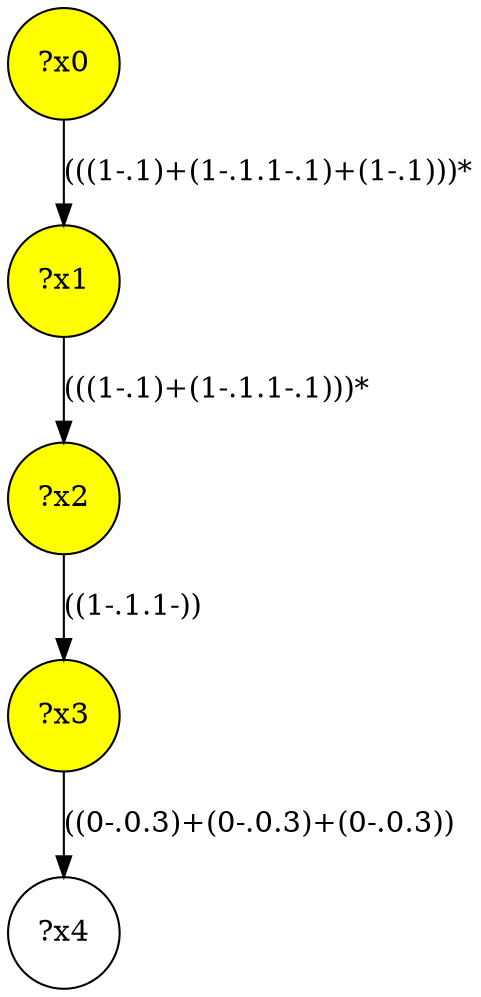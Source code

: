 digraph g {
	x1 [fillcolor="yellow", style="filled," shape=circle, label="?x1"];
	x3 [fillcolor="yellow", style="filled," shape=circle, label="?x3"];
	x0 [fillcolor="yellow", style="filled," shape=circle, label="?x0"];
	x2 [fillcolor="yellow", style="filled," shape=circle, label="?x2"];
	x0 -> x1 [label="(((1-.1)+(1-.1.1-.1)+(1-.1)))*"];
	x1 -> x2 [label="(((1-.1)+(1-.1.1-.1)))*"];
	x2 -> x3 [label="((1-.1.1-))"];
	x4 [shape=circle, label="?x4"];
	x3 -> x4 [label="((0-.0.3)+(0-.0.3)+(0-.0.3))"];
}
